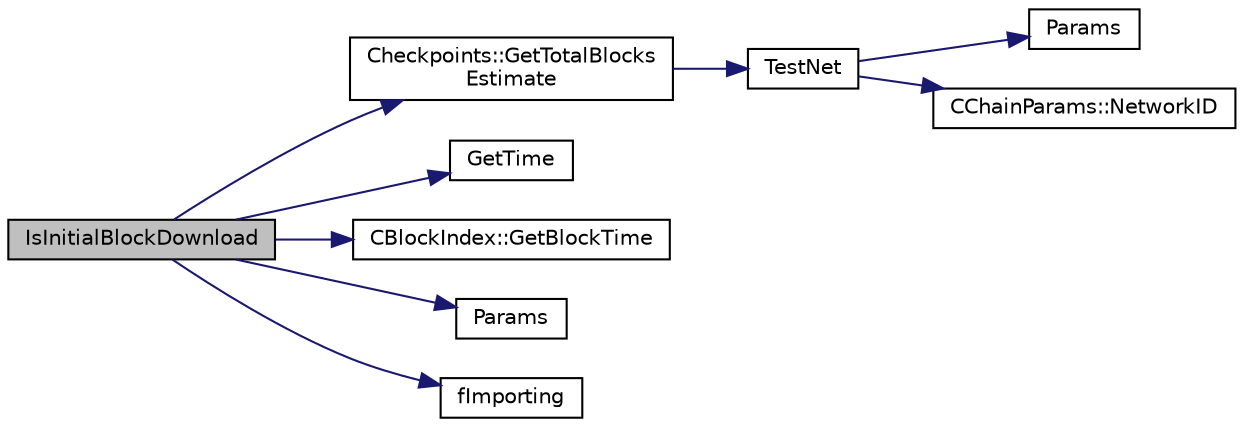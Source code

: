 digraph "IsInitialBlockDownload"
{
  edge [fontname="Helvetica",fontsize="10",labelfontname="Helvetica",labelfontsize="10"];
  node [fontname="Helvetica",fontsize="10",shape=record];
  rankdir="LR";
  Node1300 [label="IsInitialBlockDownload",height=0.2,width=0.4,color="black", fillcolor="grey75", style="filled", fontcolor="black"];
  Node1300 -> Node1301 [color="midnightblue",fontsize="10",style="solid",fontname="Helvetica"];
  Node1301 [label="Checkpoints::GetTotalBlocks\lEstimate",height=0.2,width=0.4,color="black", fillcolor="white", style="filled",URL="$d5/d46/namespace_checkpoints.html#ac4dc0a0ba00009be52fee3eef694c2c0"];
  Node1301 -> Node1302 [color="midnightblue",fontsize="10",style="solid",fontname="Helvetica"];
  Node1302 [label="TestNet",height=0.2,width=0.4,color="black", fillcolor="white", style="filled",URL="$d7/ddb/chainparams_8h.html#abc8c1af875107f5eac0f327bd3b8363d"];
  Node1302 -> Node1303 [color="midnightblue",fontsize="10",style="solid",fontname="Helvetica"];
  Node1303 [label="Params",height=0.2,width=0.4,color="black", fillcolor="white", style="filled",URL="$d7/ddb/chainparams_8h.html#ace5c5b706d71a324a417dd2db394fd4a",tooltip="Return the currently selected parameters. "];
  Node1302 -> Node1304 [color="midnightblue",fontsize="10",style="solid",fontname="Helvetica"];
  Node1304 [label="CChainParams::NetworkID",height=0.2,width=0.4,color="black", fillcolor="white", style="filled",URL="$d1/d4f/class_c_chain_params.html#a90dc493ec0c0325c98c3ac06eb99862b"];
  Node1300 -> Node1305 [color="midnightblue",fontsize="10",style="solid",fontname="Helvetica"];
  Node1305 [label="GetTime",height=0.2,width=0.4,color="black", fillcolor="white", style="filled",URL="$df/d2d/util_8cpp.html#a46fac5fba8ba905b5f9acb364f5d8c6f"];
  Node1300 -> Node1306 [color="midnightblue",fontsize="10",style="solid",fontname="Helvetica"];
  Node1306 [label="CBlockIndex::GetBlockTime",height=0.2,width=0.4,color="black", fillcolor="white", style="filled",URL="$d3/dbd/class_c_block_index.html#a9fe0d4463c07c466f66252e8eec25f5c"];
  Node1300 -> Node1307 [color="midnightblue",fontsize="10",style="solid",fontname="Helvetica"];
  Node1307 [label="Params",height=0.2,width=0.4,color="black", fillcolor="white", style="filled",URL="$df/dbf/chainparams_8cpp.html#ace5c5b706d71a324a417dd2db394fd4a",tooltip="Return the currently selected parameters. "];
  Node1300 -> Node1308 [color="midnightblue",fontsize="10",style="solid",fontname="Helvetica"];
  Node1308 [label="fImporting",height=0.2,width=0.4,color="black", fillcolor="white", style="filled",URL="$dd/d7d/validation_8cpp.html#a30436c6f8e34f6f70217dafd009f1815"];
}
